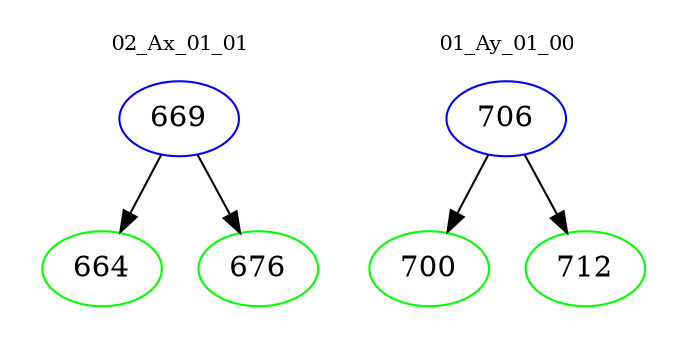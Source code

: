 digraph{
subgraph cluster_0 {
color = white
label = "02_Ax_01_01";
fontsize=10;
T0_669 [label="669", color="blue"]
T0_669 -> T0_664 [color="black"]
T0_664 [label="664", color="green"]
T0_669 -> T0_676 [color="black"]
T0_676 [label="676", color="green"]
}
subgraph cluster_1 {
color = white
label = "01_Ay_01_00";
fontsize=10;
T1_706 [label="706", color="blue"]
T1_706 -> T1_700 [color="black"]
T1_700 [label="700", color="green"]
T1_706 -> T1_712 [color="black"]
T1_712 [label="712", color="green"]
}
}
